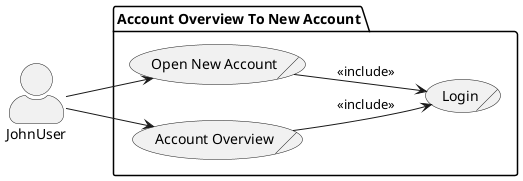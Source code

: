 @startuml ACCOUNT_OVERVIEW_TO_NEW_ACCOUNT_USECASE
left to right direction
skinparam actorStyle awesome

actor JohnUser as user

package "Account Overview To New Account" {
    usecase (Login)/ as login
    usecase (Open New Account)/ as account
    usecase (Account Overview)/ as overview
}

user --> account
user --> overview
account --> login: <<include>>
overview --> login: <<include>>
@enduml